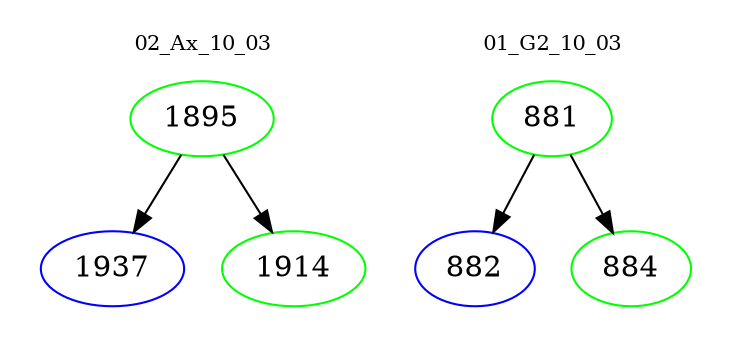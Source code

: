 digraph{
subgraph cluster_0 {
color = white
label = "02_Ax_10_03";
fontsize=10;
T0_1895 [label="1895", color="green"]
T0_1895 -> T0_1937 [color="black"]
T0_1937 [label="1937", color="blue"]
T0_1895 -> T0_1914 [color="black"]
T0_1914 [label="1914", color="green"]
}
subgraph cluster_1 {
color = white
label = "01_G2_10_03";
fontsize=10;
T1_881 [label="881", color="green"]
T1_881 -> T1_882 [color="black"]
T1_882 [label="882", color="blue"]
T1_881 -> T1_884 [color="black"]
T1_884 [label="884", color="green"]
}
}
